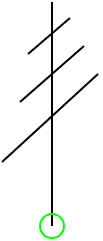 <mxfile compressed="false" version="20.3.0" type="device">
  <diagram name="PA004A" id="xPoDzM4bSqNOrMq-EvtB">
    <mxGraphModel dx="782" dy="531" grid="1" gridSize="2" guides="1" tooltips="1" connect="1" arrows="1" fold="1" page="1" pageScale="1" pageWidth="1169" pageHeight="827" math="0" shadow="0">
      <root>
        <mxCell id="V8a0Q9UmwZ13LLx6PJSJ-0" />
        <mxCell id="V8a0Q9UmwZ13LLx6PJSJ-131" value="Label" style="locked=1;" parent="V8a0Q9UmwZ13LLx6PJSJ-0" />
        <object label="Symbol" Width="3" Height="7" UoM="mm" id="V8a0Q9UmwZ13LLx6PJSJ-134">
          <mxCell style="" parent="V8a0Q9UmwZ13LLx6PJSJ-0" />
        </object>
        <mxCell id="V8a0Q9UmwZ13LLx6PJSJ-135" value="" style="endArrow=none;html=1;rounded=0;entryX=0.5;entryY=1;entryDx=0;entryDy=0;" parent="V8a0Q9UmwZ13LLx6PJSJ-134" edge="1">
          <mxGeometry width="50" height="50" relative="1" as="geometry">
            <mxPoint x="288" y="336" as="sourcePoint" />
            <mxPoint x="288" y="224" as="targetPoint" />
          </mxGeometry>
        </mxCell>
        <mxCell id="iX3n1Du3zHFWAhC_WY6V-1" value="" style="endArrow=none;html=1;rounded=0;strokeColor=#000000;" parent="V8a0Q9UmwZ13LLx6PJSJ-134" edge="1">
          <mxGeometry width="50" height="50" relative="1" as="geometry">
            <mxPoint x="272" y="274" as="sourcePoint" />
            <mxPoint x="304" y="246" as="targetPoint" />
          </mxGeometry>
        </mxCell>
        <mxCell id="V8a0Q9UmwZ13LLx6PJSJ-136" value="" style="endArrow=none;html=1;rounded=0;strokeColor=#000000;" parent="V8a0Q9UmwZ13LLx6PJSJ-134" edge="1">
          <mxGeometry width="50" height="50" relative="1" as="geometry">
            <mxPoint x="263" y="304" as="sourcePoint" />
            <mxPoint x="311" y="260" as="targetPoint" />
          </mxGeometry>
        </mxCell>
        <mxCell id="iX3n1Du3zHFWAhC_WY6V-2" value="" style="endArrow=none;html=1;rounded=0;strokeColor=#000000;" parent="V8a0Q9UmwZ13LLx6PJSJ-134" edge="1">
          <mxGeometry width="50" height="50" relative="1" as="geometry">
            <mxPoint x="276" y="250" as="sourcePoint" />
            <mxPoint x="297" y="232" as="targetPoint" />
          </mxGeometry>
        </mxCell>
        <mxCell id="V8a0Q9UmwZ13LLx6PJSJ-124" value="Connection" style="" parent="V8a0Q9UmwZ13LLx6PJSJ-0" />
        <object label="Connection" PipingConnector="N" LabelConnector="N" SignalConnector="N" Direction="90" AuxiliaryConnector="Y" id="V8a0Q9UmwZ13LLx6PJSJ-125">
          <mxCell style="vsdxID=1407;fillColor=none;gradientColor=none;shape=stencil(rVFbDsIgEDwNnyQU4glqvcfGblsilmZBS28vZGMsxg9j/JvZmX1kR5g2TLCg0CpE8hdcbR8nYY5CaztPSDZmJEwnTDt4wpH8be6ZL1CcBV39vUxI3KdKh1YbswPTEzuBzlmiVGmKau9zUKM+jlJJQrJBko8QrZ+rrQ5oRJnXyMHBWElhRVx25ebnw/5zVvPFWRm83jxY5zilvf4eSy5xpKZ7AA==);strokeColor=#00FF00;strokeWidth=1;points=[[0.5,0.5,0,0,0]];labelBackgroundColor=none;rounded=0;html=1;whiteSpace=wrap;aspect=fixed;noLabel=1;snapToPoint=1;container=0;fontSize=16;" parent="V8a0Q9UmwZ13LLx6PJSJ-124" vertex="1">
            <mxGeometry x="282" y="330" width="12" height="12" as="geometry" />
          </mxCell>
        </object>
        <mxCell id="V8a0Q9UmwZ13LLx6PJSJ-132" value="Origo" style="" parent="V8a0Q9UmwZ13LLx6PJSJ-0" visible="0" />
        <object label="origo" id="V8a0Q9UmwZ13LLx6PJSJ-133">
          <mxCell style="vsdxID=1407;fillColor=none;gradientColor=none;shape=stencil(rVFbDsIgEDwNnyQU4glqvcfGblsilmZBS28vZGMsxg9j/JvZmX1kR5g2TLCg0CpE8hdcbR8nYY5CaztPSDZmJEwnTDt4wpH8be6ZL1CcBV39vUxI3KdKh1YbswPTEzuBzlmiVGmKau9zUKM+jlJJQrJBko8QrZ+rrQ5oRJnXyMHBWElhRVx25ebnw/5zVvPFWRm83jxY5zilvf4eSy5xpKZ7AA==);strokeColor=#ff0000;strokeWidth=1;points=[[0.5,0.5,0,0,0]];labelBackgroundColor=none;rounded=0;html=1;whiteSpace=wrap;aspect=fixed;noLabel=1;snapToPoint=1;" parent="V8a0Q9UmwZ13LLx6PJSJ-132" vertex="1">
            <mxGeometry x="284.06" y="332.06" width="7.874" height="7.87" as="geometry" />
          </mxCell>
        </object>
      </root>
    </mxGraphModel>
  </diagram>
</mxfile>

